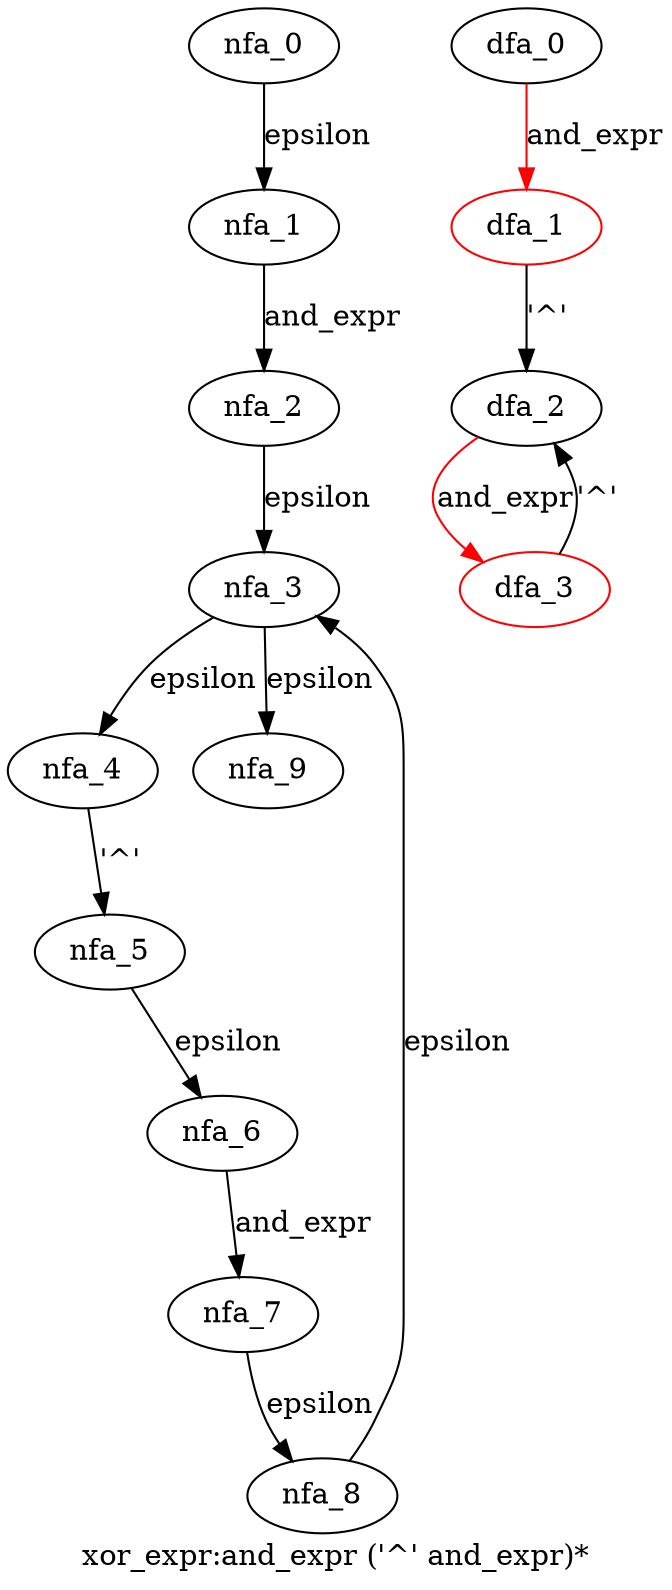digraph xor_expr {
 graph[label="xor_expr:and_expr ('^' and_expr)*"]
 subgraph xor_expr_nfa {
  nfa_0->nfa_1[label="epsilon"]
  nfa_1->nfa_2[label="and_expr"]
  nfa_2->nfa_3[label="epsilon"]
  nfa_3->nfa_4[label="epsilon"]
  nfa_4->nfa_5[label="'^'"]
  nfa_5->nfa_6[label="epsilon"]
  nfa_6->nfa_7[label="and_expr"]
  nfa_7->nfa_8[label="epsilon"]
  nfa_8->nfa_3[label="epsilon"]
  nfa_3->nfa_9[label="epsilon"]
  }
 subgraph xor_expr_dfa {
  dfa_0->dfa_1[label="and_expr",color=red]
  dfa_1->dfa_2[label="'^'"]
  dfa_2->dfa_3[label="and_expr",color=red]
  dfa_3->dfa_2[label="'^'"]
  dfa_1[color=red]
  dfa_3[color=red]
  }
}
